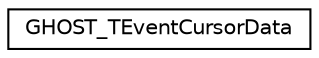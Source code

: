 digraph G
{
  edge [fontname="Helvetica",fontsize="10",labelfontname="Helvetica",labelfontsize="10"];
  node [fontname="Helvetica",fontsize="10",shape=record];
  rankdir=LR;
  Node1 [label="GHOST_TEventCursorData",height=0.2,width=0.4,color="black", fillcolor="white", style="filled",URL="$dc/dfd/structGHOST__TEventCursorData.html"];
}
